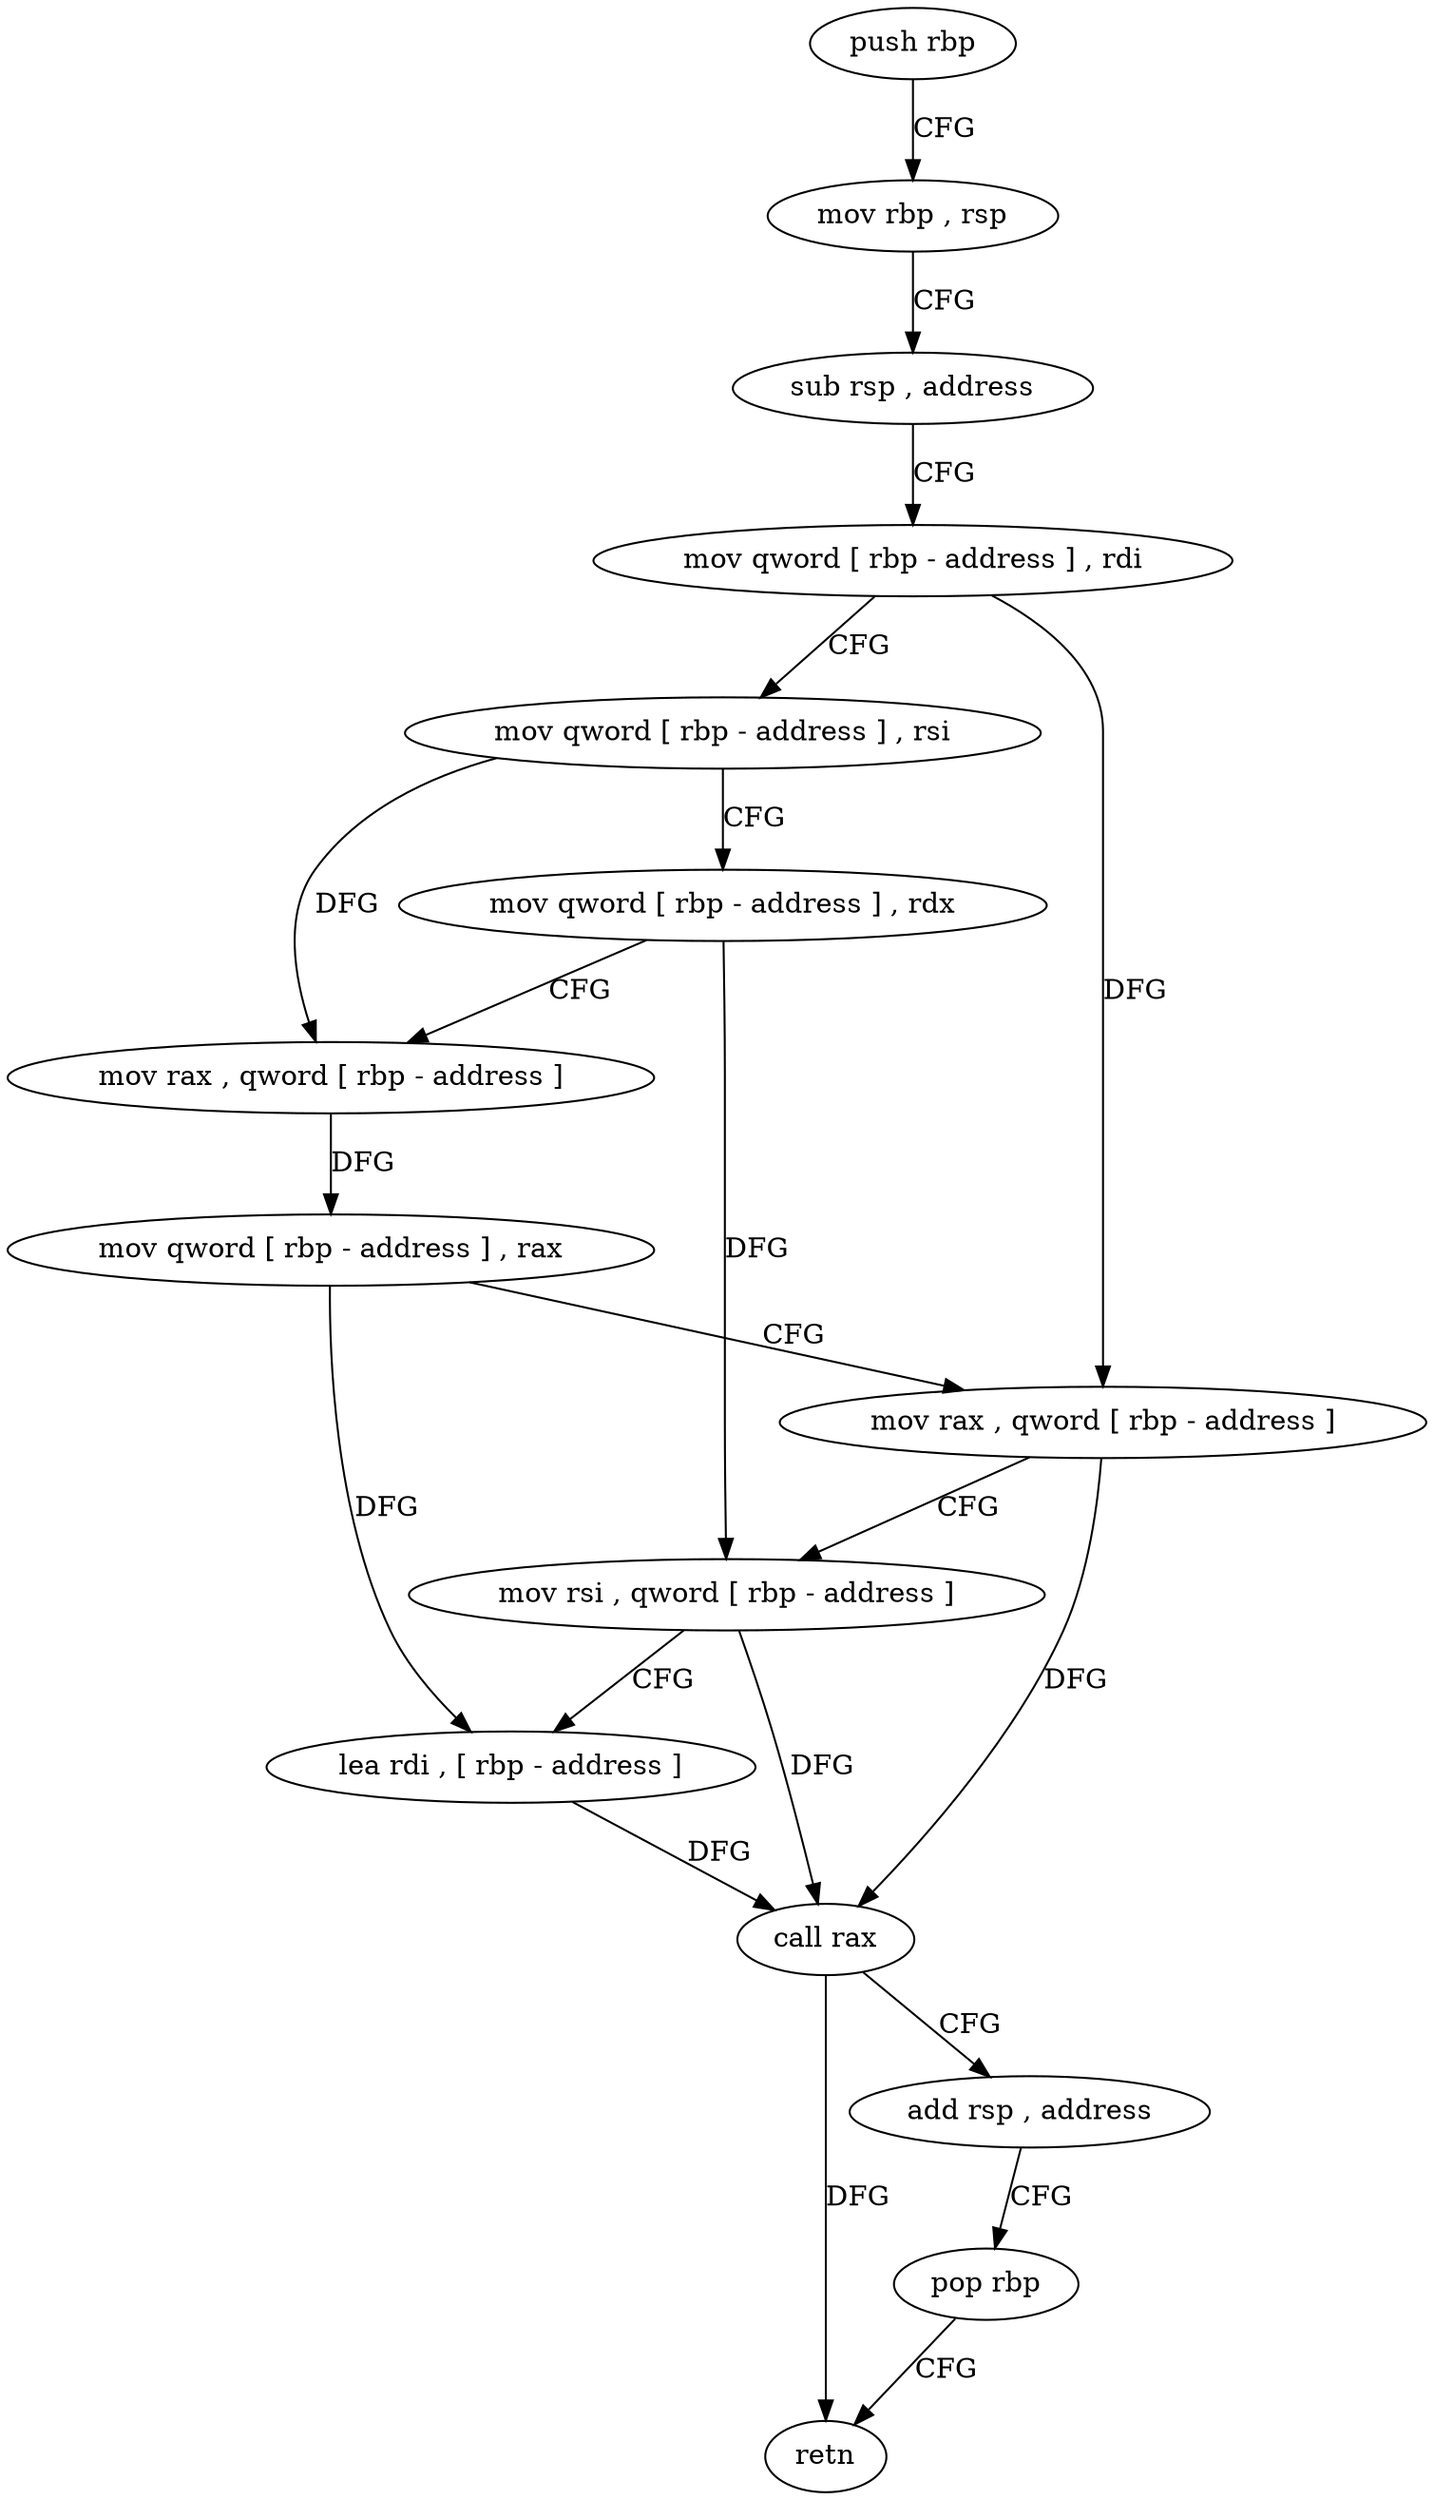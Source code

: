 digraph "func" {
"4322384" [label = "push rbp" ]
"4322385" [label = "mov rbp , rsp" ]
"4322388" [label = "sub rsp , address" ]
"4322392" [label = "mov qword [ rbp - address ] , rdi" ]
"4322396" [label = "mov qword [ rbp - address ] , rsi" ]
"4322400" [label = "mov qword [ rbp - address ] , rdx" ]
"4322404" [label = "mov rax , qword [ rbp - address ]" ]
"4322408" [label = "mov qword [ rbp - address ] , rax" ]
"4322412" [label = "mov rax , qword [ rbp - address ]" ]
"4322416" [label = "mov rsi , qword [ rbp - address ]" ]
"4322420" [label = "lea rdi , [ rbp - address ]" ]
"4322424" [label = "call rax" ]
"4322426" [label = "add rsp , address" ]
"4322430" [label = "pop rbp" ]
"4322431" [label = "retn" ]
"4322384" -> "4322385" [ label = "CFG" ]
"4322385" -> "4322388" [ label = "CFG" ]
"4322388" -> "4322392" [ label = "CFG" ]
"4322392" -> "4322396" [ label = "CFG" ]
"4322392" -> "4322412" [ label = "DFG" ]
"4322396" -> "4322400" [ label = "CFG" ]
"4322396" -> "4322404" [ label = "DFG" ]
"4322400" -> "4322404" [ label = "CFG" ]
"4322400" -> "4322416" [ label = "DFG" ]
"4322404" -> "4322408" [ label = "DFG" ]
"4322408" -> "4322412" [ label = "CFG" ]
"4322408" -> "4322420" [ label = "DFG" ]
"4322412" -> "4322416" [ label = "CFG" ]
"4322412" -> "4322424" [ label = "DFG" ]
"4322416" -> "4322420" [ label = "CFG" ]
"4322416" -> "4322424" [ label = "DFG" ]
"4322420" -> "4322424" [ label = "DFG" ]
"4322424" -> "4322426" [ label = "CFG" ]
"4322424" -> "4322431" [ label = "DFG" ]
"4322426" -> "4322430" [ label = "CFG" ]
"4322430" -> "4322431" [ label = "CFG" ]
}
